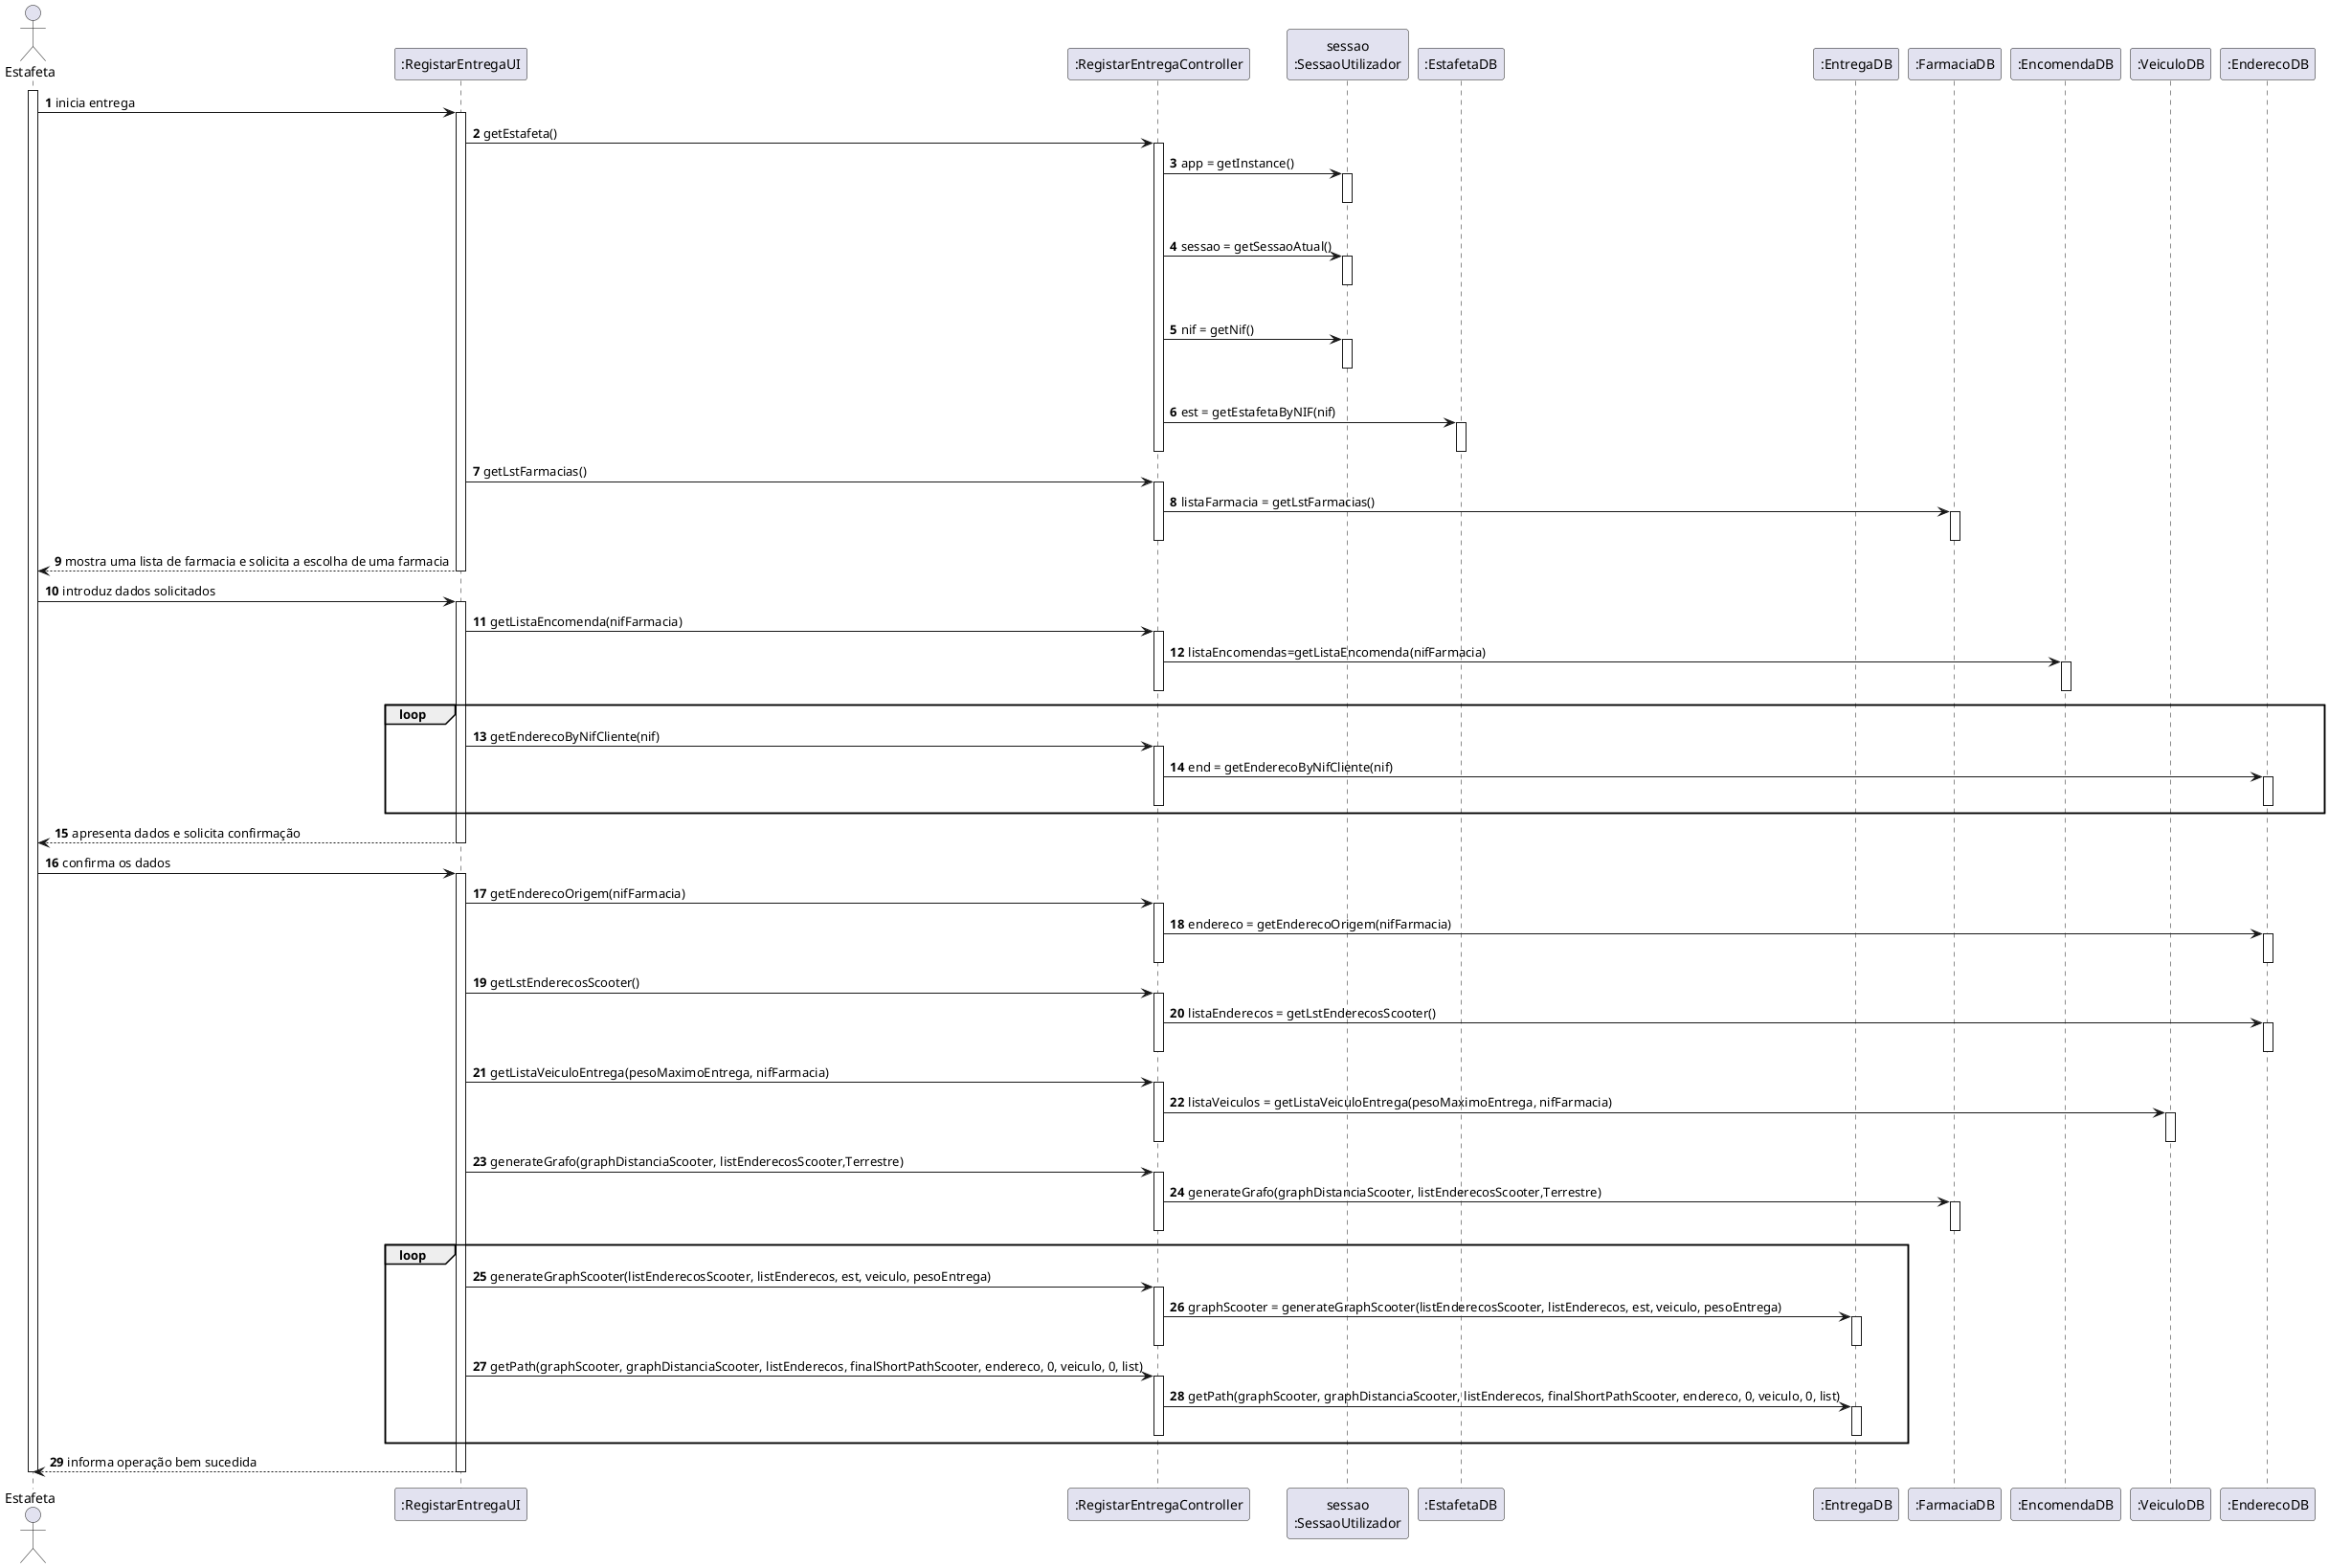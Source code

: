 @startuml
autonumber
actor "Estafeta" as EST

participant ":RegistarEntregaUI" as UI
participant ":RegistarEntregaController" as CTRL
participant "sessao\n:SessaoUtilizador" as SESSAO

participant ":EstafetaDB" as ESTDB
participant ":EntregaDB" as ENTRDB
participant ":FarmaciaDB" as FARDB
participant ":EncomendaDB" as RENC
participant ":VeiculoDB" as RS
participant ":EnderecoDB" as END

activate EST
EST -> UI : inicia entrega
activate UI
UI -> CTRL : getEstafeta()
activate CTRL
CTRL -> SESSAO: app = getInstance()
activate SESSAO
|||
deactivate SESSAO
CTRL -> SESSAO: sessao = getSessaoAtual()
activate SESSAO
|||
deactivate SESSAO

CTRL -> SESSAO: nif = getNif()
activate SESSAO
|||
deactivate SESSAO
CTRL -> ESTDB : est = getEstafetaByNIF(nif)
activate ESTDB
deactivate ESTDB
deactivate CTRL
UI -> CTRL : getLstFarmacias()
activate CTRL
CTRL -> FARDB : listaFarmacia = getLstFarmacias()
activate FARDB
deactivate FARDB
deactivate CTRL
UI --> EST : mostra uma lista de farmacia e solicita a escolha de uma farmacia
deactivate UI

EST -> UI : introduz dados solicitados
activate UI
UI -> CTRL : getListaEncomenda(nifFarmacia)
activate CTRL
CTRL -> RENC : listaEncomendas=getListaEncomenda(nifFarmacia)
activate RENC
deactivate RENC
deactivate CTRL
loop
UI -> CTRL : getEnderecoByNifCliente(nif)
activate CTRL
CTRL -> END : end = getEnderecoByNifCliente(nif)
activate END
deactivate END
deactivate CTRL
end loop


UI --> EST : apresenta dados e solicita confirmação
deactivate UI

EST -> UI : confirma os dados
activate UI
UI -> CTRL : getEnderecoOrigem(nifFarmacia)
activate CTRL
CTRL -> END : endereco = getEnderecoOrigem(nifFarmacia)
activate END
deactivate END
deactivate CTRL
UI -> CTRL : getLstEnderecosScooter()
activate CTRL
CTRL-> END : listaEnderecos = getLstEnderecosScooter()
activate END
deactivate END
deactivate CTRL
UI -> CTRL : getListaVeiculoEntrega(pesoMaximoEntrega, nifFarmacia)
activate CTRL
CTRL -> RS : listaVeiculos = getListaVeiculoEntrega(pesoMaximoEntrega, nifFarmacia)
activate RS
deactivate RS
deactivate CTRL
UI -> CTRL : generateGrafo(graphDistanciaScooter, listEnderecosScooter,Terrestre)
activate CTRL
CTRL -> FARDB : generateGrafo(graphDistanciaScooter, listEnderecosScooter,Terrestre)
activate FARDB
deactivate FARDB
deactivate CTRL
loop
UI -> CTRL : generateGraphScooter(listEnderecosScooter, listEnderecos, est, veiculo, pesoEntrega)
activate CTRL
CTRL -> ENTRDB : graphScooter = generateGraphScooter(listEnderecosScooter, listEnderecos, est, veiculo, pesoEntrega)
activate ENTRDB
deactivate ENTRDB
deactivate CTRL
UI -> CTRL : getPath(graphScooter, graphDistanciaScooter, listEnderecos, finalShortPathScooter, endereco, 0, veiculo, 0, list)
activate CTRL
CTRL -> ENTRDB : getPath(graphScooter, graphDistanciaScooter, listEnderecos, finalShortPathScooter, endereco, 0, veiculo, 0, list)
activate ENTRDB
deactivate ENTRDB
deactivate CTRL
end loop
UI --> EST : informa operação bem sucedida
deactivate CTRL
deactivate UI

deactivate EST

@enduml